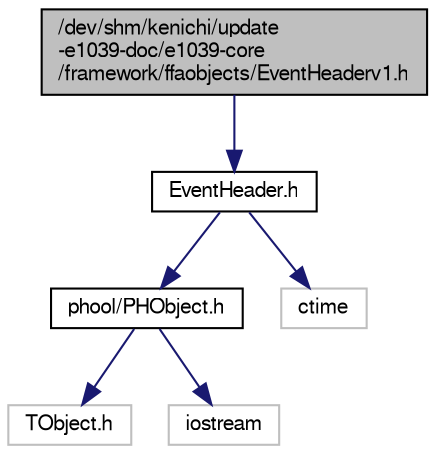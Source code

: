 digraph "/dev/shm/kenichi/update-e1039-doc/e1039-core/framework/ffaobjects/EventHeaderv1.h"
{
  bgcolor="transparent";
  edge [fontname="FreeSans",fontsize="10",labelfontname="FreeSans",labelfontsize="10"];
  node [fontname="FreeSans",fontsize="10",shape=record];
  Node1 [label="/dev/shm/kenichi/update\l-e1039-doc/e1039-core\l/framework/ffaobjects/EventHeaderv1.h",height=0.2,width=0.4,color="black", fillcolor="grey75", style="filled" fontcolor="black"];
  Node1 -> Node2 [color="midnightblue",fontsize="10",style="solid",fontname="FreeSans"];
  Node2 [label="EventHeader.h",height=0.2,width=0.4,color="black",URL="$d5/d61/EventHeader_8h.html"];
  Node2 -> Node3 [color="midnightblue",fontsize="10",style="solid",fontname="FreeSans"];
  Node3 [label="phool/PHObject.h",height=0.2,width=0.4,color="black",URL="$df/d32/PHObject_8h.html"];
  Node3 -> Node4 [color="midnightblue",fontsize="10",style="solid",fontname="FreeSans"];
  Node4 [label="TObject.h",height=0.2,width=0.4,color="grey75"];
  Node3 -> Node5 [color="midnightblue",fontsize="10",style="solid",fontname="FreeSans"];
  Node5 [label="iostream",height=0.2,width=0.4,color="grey75"];
  Node2 -> Node6 [color="midnightblue",fontsize="10",style="solid",fontname="FreeSans"];
  Node6 [label="ctime",height=0.2,width=0.4,color="grey75"];
}
